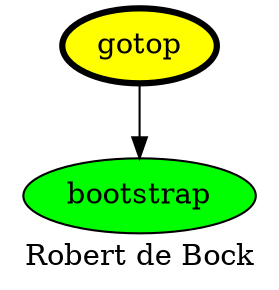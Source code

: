 digraph PhiloDilemma {
  label = "Robert de Bock" ;
  overlap=false
  {
    bootstrap [fillcolor=green style=filled]
    gotop [fillcolor=yellow style=filled penwidth=3]
  }
  gotop -> bootstrap
}
